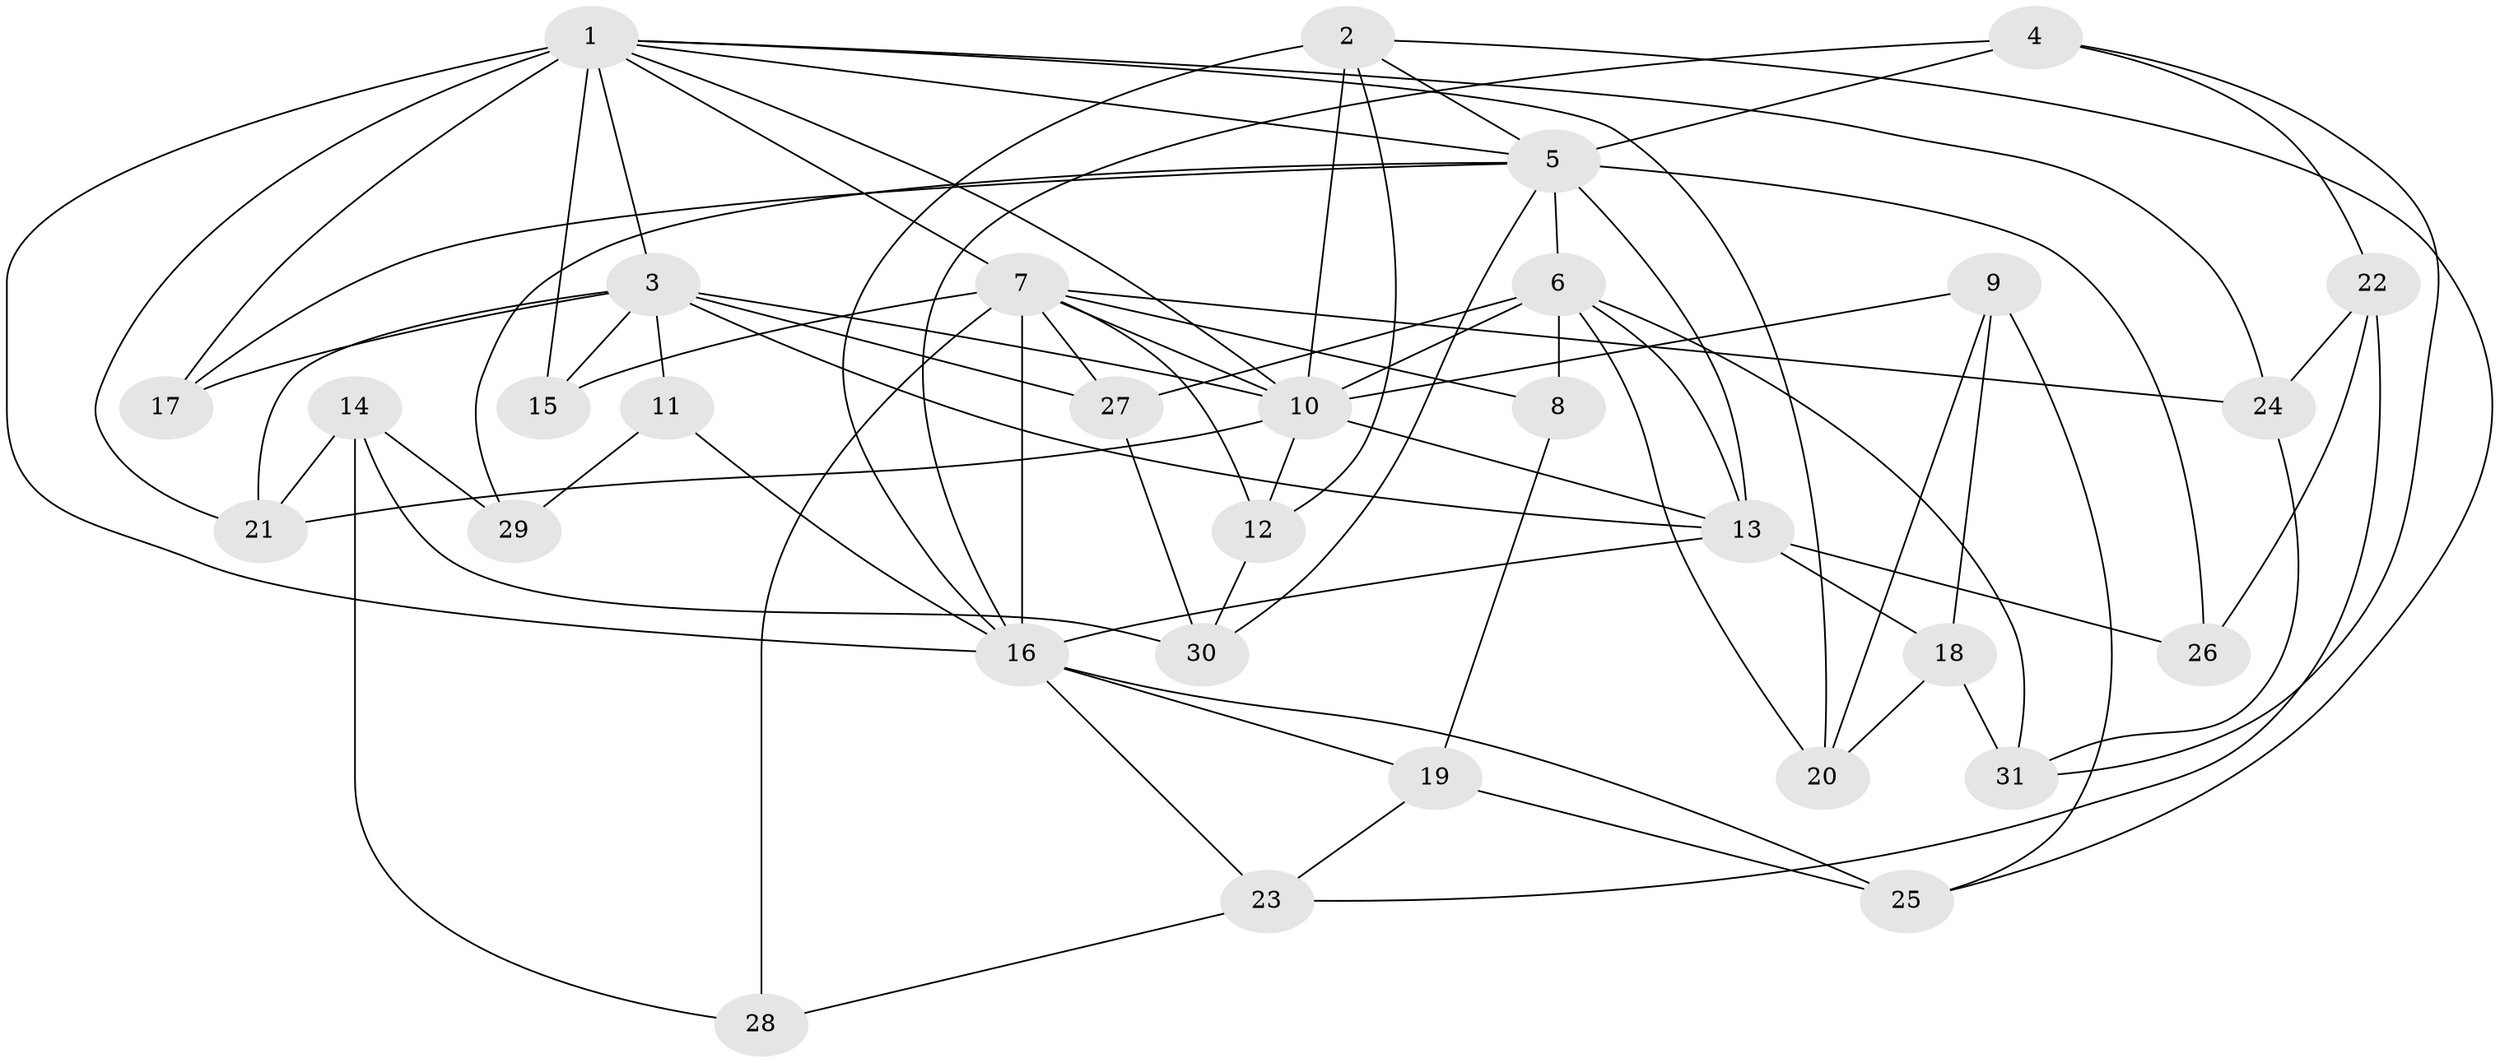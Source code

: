 // original degree distribution, {4: 1.0}
// Generated by graph-tools (version 1.1) at 2025/53/03/04/25 22:53:58]
// undirected, 31 vertices, 77 edges
graph export_dot {
  node [color=gray90,style=filled];
  1;
  2;
  3;
  4;
  5;
  6;
  7;
  8;
  9;
  10;
  11;
  12;
  13;
  14;
  15;
  16;
  17;
  18;
  19;
  20;
  21;
  22;
  23;
  24;
  25;
  26;
  27;
  28;
  29;
  30;
  31;
  1 -- 3 [weight=1.0];
  1 -- 5 [weight=1.0];
  1 -- 7 [weight=1.0];
  1 -- 10 [weight=1.0];
  1 -- 15 [weight=1.0];
  1 -- 16 [weight=2.0];
  1 -- 17 [weight=2.0];
  1 -- 20 [weight=1.0];
  1 -- 21 [weight=1.0];
  1 -- 24 [weight=1.0];
  2 -- 5 [weight=1.0];
  2 -- 10 [weight=2.0];
  2 -- 12 [weight=1.0];
  2 -- 16 [weight=1.0];
  2 -- 25 [weight=1.0];
  3 -- 10 [weight=1.0];
  3 -- 11 [weight=2.0];
  3 -- 13 [weight=1.0];
  3 -- 15 [weight=2.0];
  3 -- 17 [weight=1.0];
  3 -- 21 [weight=1.0];
  3 -- 27 [weight=1.0];
  4 -- 5 [weight=1.0];
  4 -- 16 [weight=1.0];
  4 -- 22 [weight=1.0];
  4 -- 31 [weight=1.0];
  5 -- 6 [weight=2.0];
  5 -- 13 [weight=1.0];
  5 -- 17 [weight=1.0];
  5 -- 26 [weight=2.0];
  5 -- 29 [weight=2.0];
  5 -- 30 [weight=1.0];
  6 -- 8 [weight=2.0];
  6 -- 10 [weight=1.0];
  6 -- 13 [weight=2.0];
  6 -- 20 [weight=1.0];
  6 -- 27 [weight=1.0];
  6 -- 31 [weight=1.0];
  7 -- 8 [weight=1.0];
  7 -- 10 [weight=2.0];
  7 -- 12 [weight=1.0];
  7 -- 15 [weight=1.0];
  7 -- 16 [weight=2.0];
  7 -- 24 [weight=1.0];
  7 -- 27 [weight=1.0];
  7 -- 28 [weight=2.0];
  8 -- 19 [weight=1.0];
  9 -- 10 [weight=1.0];
  9 -- 18 [weight=1.0];
  9 -- 20 [weight=1.0];
  9 -- 25 [weight=1.0];
  10 -- 12 [weight=1.0];
  10 -- 13 [weight=2.0];
  10 -- 21 [weight=1.0];
  11 -- 16 [weight=1.0];
  11 -- 29 [weight=1.0];
  12 -- 30 [weight=1.0];
  13 -- 16 [weight=2.0];
  13 -- 18 [weight=1.0];
  13 -- 26 [weight=1.0];
  14 -- 21 [weight=1.0];
  14 -- 28 [weight=1.0];
  14 -- 29 [weight=1.0];
  14 -- 30 [weight=1.0];
  16 -- 19 [weight=1.0];
  16 -- 23 [weight=1.0];
  16 -- 25 [weight=1.0];
  18 -- 20 [weight=1.0];
  18 -- 31 [weight=1.0];
  19 -- 23 [weight=1.0];
  19 -- 25 [weight=1.0];
  22 -- 23 [weight=1.0];
  22 -- 24 [weight=1.0];
  22 -- 26 [weight=1.0];
  23 -- 28 [weight=1.0];
  24 -- 31 [weight=1.0];
  27 -- 30 [weight=1.0];
}
